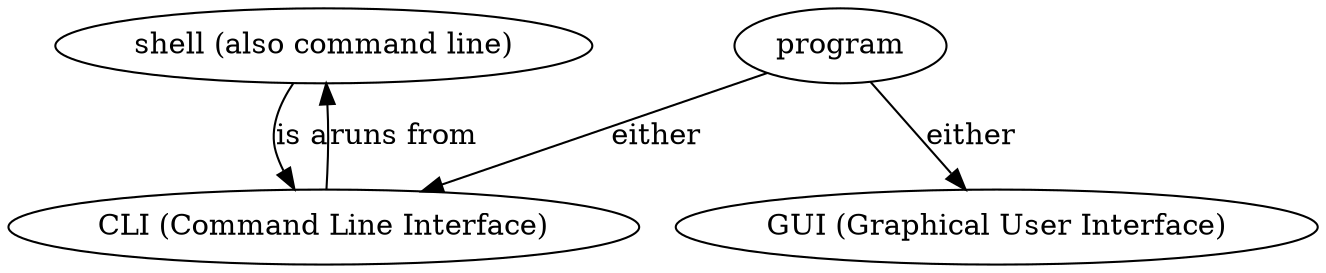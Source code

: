 digraph g{
  shell [label="shell (also command line)"];
  CLI [label="CLI (Command Line Interface)"];
  GUI [label="GUI (Graphical User Interface)"];
  shell -> CLI [label="is a"];
  CLI -> shell [label="runs from"];
  program -> GUI [label="either"];
  program -> CLI [label="either"];
}